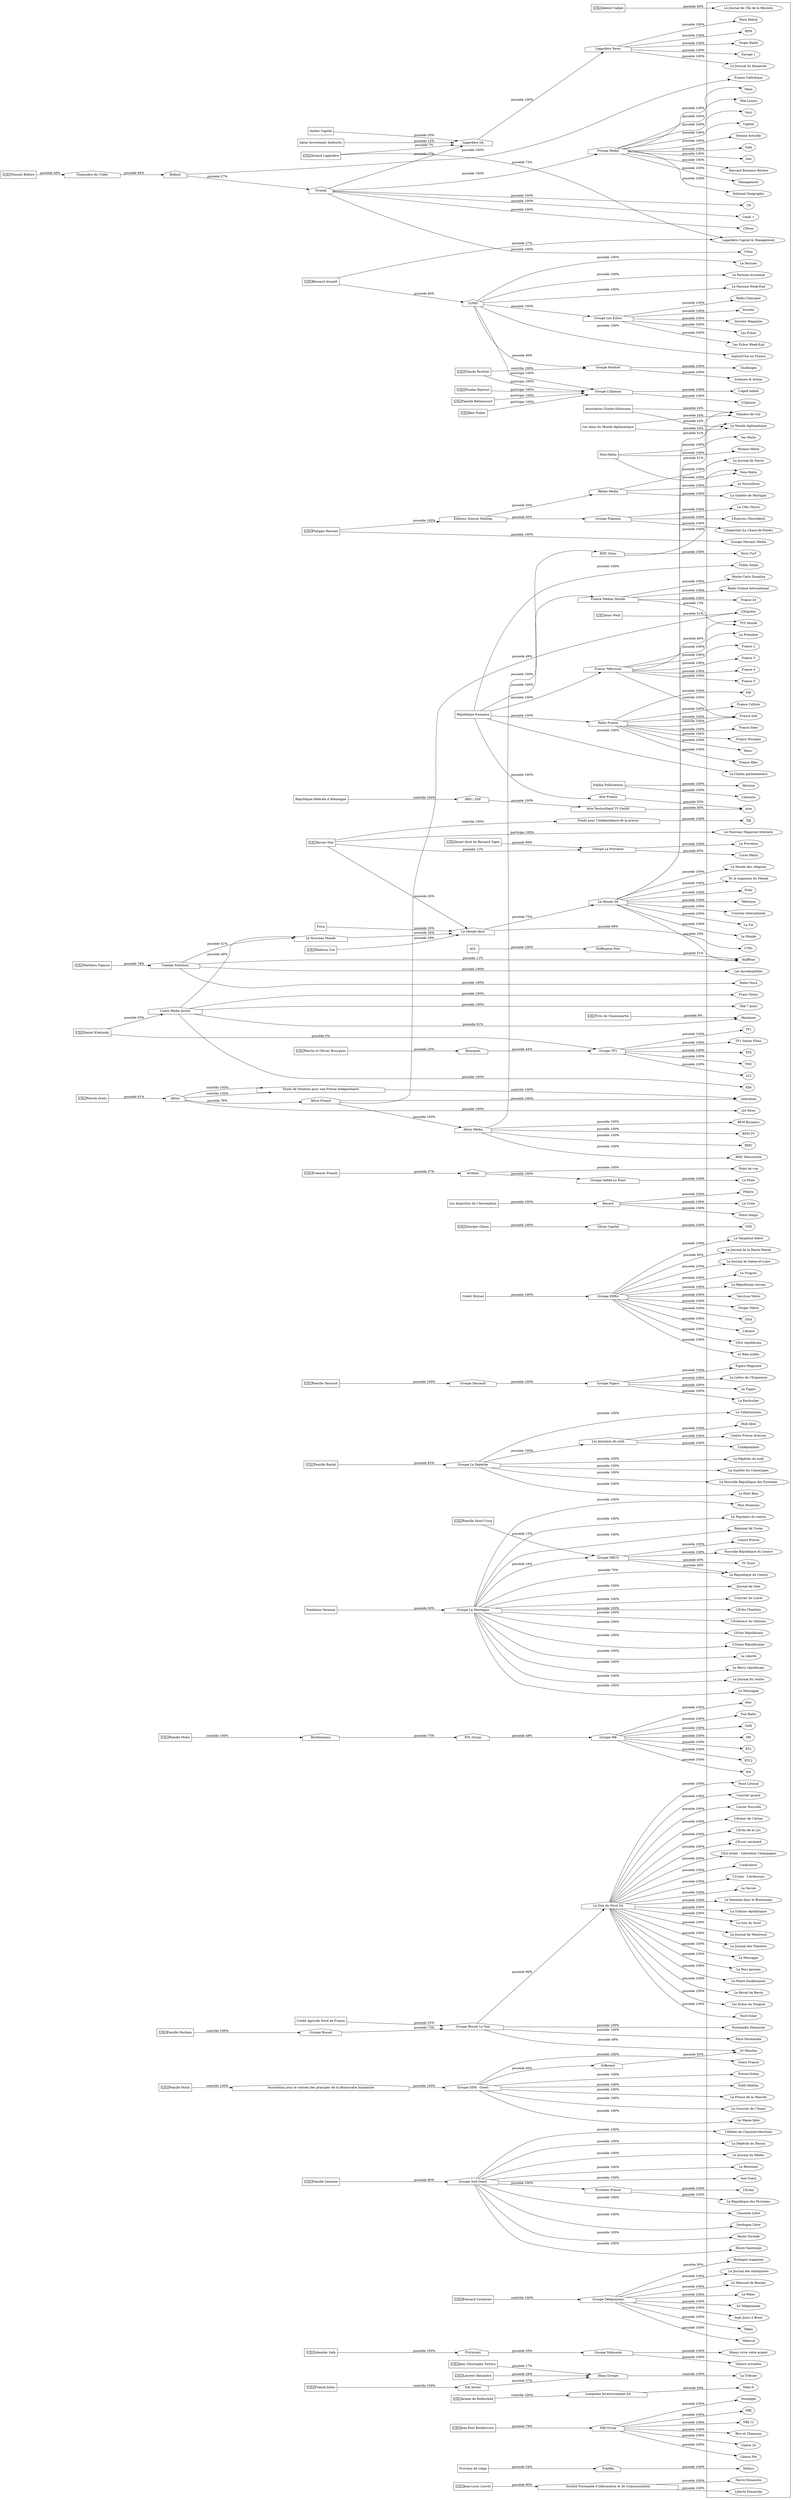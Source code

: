 digraph {
  rankdir=LR;
  subgraph roots {
    
      "abdoul-cadjee-305"[label="🧑‍💼Abdoul Cadjee" shape=box]
    
      "alain-weill-324"[label="🧑‍💼Alain Weill" shape=box]
    
      "amber-capital-330"[label="Amber Capital" shape=box]
    
      "aol-27"[label="AOL" shape=box]
    
      "ariane-de-rothschild-307"[label="🧑‍💼Ariane de Rothschild" shape=box]
    
      "arnaud-lagardere-67"[label="🧑‍💼Arnaud Lagardère" shape=box]
    
      "association-guenter-holzmann-34"[label="Association Günter-Holzmann" shape=box]
    
      "ayant-droit-de-bernard-tapie-276"[label="🧑‍💼Ayant droit de Bernard Tapie" shape=box]
    
      "bernard-arnault-42"[label="🧑‍💼Bernard Arnault" shape=box]
    
      "claude-perdriel-1"[label="🧑‍💼Claude Perdriel" shape=box]
    
      "credit-agricole-nord-de-france-172"[label="Crédit Agricole Nord de France" shape=box]
    
      "credit-mutuel-207"[label="Crédit Mutuel" shape=box]
    
      "daniel-kretinsky-92"[label="🧑‍💼Daniel Křetínský" shape=box]
    
      "edouard-coudurier-266"[label="🧑‍💼Édouard Coudurier" shape=box]
    
      "famille-baylet-241"[label="🧑‍💼Famille Baylet" shape=box]
    
      "famille-bettencourt-54"[label="🧑‍💼Famille Bettencourt" shape=box]
    
      "famille-dassault-35"[label="🧑‍💼Famille Dassault" shape=box]
    
      "famille-hurbain-171"[label="🧑‍💼Famille Hurbain" shape=box]
    
      "famille-hutin-170"[label="🧑‍💼Famille Hutin" shape=box]
    
      "famille-lemoine-252"[label="🧑‍💼Famille Lemoine" shape=box]
    
      "famille-mohn-102"[label="🧑‍💼Famille Mohn" shape=box]
    
      "famille-saint-cricq-221"[label="🧑‍💼Famille Saint-Cricq" shape=box]
    
      "fondation-varenne-220"[label="Fondation Varenne" shape=box]
    
      "franck-julien-314"[label="🧑‍💼Franck Julien" shape=box]
    
      "francois-pinault-95"[label="🧑‍💼François Pinault" shape=box]
    
      "georges-ghosn-117"[label="🧑‍💼Georges Ghosn" shape=box]
    
      "iskandar-safa-86"[label="🧑‍💼Iskandar Safa" shape=box]
    
      "jean-christophe-tortora-316"[label="🧑‍💼Jean Christophe Tortora" shape=box]
    
      "jean-louis-louvel-284"[label="🧑‍💼Jean-Louis Louvel" shape=box]
    
      "jean-paul-baudecroux-162"[label="🧑‍💼Jean-Paul Baudecroux" shape=box]
    
      "ken-fisher-326"[label="🧑‍💼Ken Fisher" shape=box]
    
      "laurent-alexandre-317"[label="🧑‍💼Laurent Alexandre" shape=box]
    
      "les-amis-du-monde-diplomatique-33"[label="Les Amis du Monde diplomatique" shape=box]
    
      "les-augustins-de-l-assomption-157"[label="Les Augustins de l’Assomption" shape=box]
    
      "madison-cox-323"[label="🧑‍💼Madison Cox" shape=box]
    
      "martin-et-olivier-bouygues-120"[label="🧑‍💼Martin et Olivier Bouygues" shape=box]
    
      "matthieu-pigasse-11"[label="🧑‍💼Matthieu Pigasse" shape=box]
    
      "nice-matin-328"[label="Nice-Matin" shape=box]
    
      "nicolas-beytout-55"[label="🧑‍💼Nicolas Beytout" shape=box]
    
      "patrick-drahi-56"[label="🧑‍💼Patrick Drahi" shape=box]
    
      "philippe-hersant-292"[label="🧑‍💼Philippe Hersant" shape=box]
    
      "prisa-9"[label="Prisa" shape=box]
    
      "province-de-liege-279"[label="Province de Liège" shape=box]
    
      "qatar-investment-authority-68"[label="Qatar Investment Authority" shape=box]
    
      "republique-federale-d-allemagne-129"[label="République fédérale d’Allemagne" shape=box]
    
      "republique-francaise-128"[label="République française" shape=box]
    
      "sophia-publications-2"[label="Sophia Publications" shape=box]
    
      "vincent-bollore-77"[label="🧑‍💼Vincent Bolloré" shape=box]
    
      "xavier-niel-10"[label="🧑‍💼Xavier Niel" shape=box]
    
      "yves-de-chaisemartin-91"[label="🧑‍💼Yves de Chaisemartin" shape=box]
    
  }

  
    "altice-57"[label="Altice" shape=house]
  
    "altice-france-58"[label="Altice France" shape=house]
  
    "altice-media-61"[label="Altice Média" shape=house]
  
    "ard-zdf-155"[label="ARD / ZDF" shape=house]
  
    "arte-deutschland-tv-gmbh-156"[label="Arte Deutschland TV GmbH" shape=house]
  
    "arte-france-136"[label="Arte France" shape=house]
  
    "artemis-96"[label="Artémis" shape=house]
  
    "association-pour-le-soutien-des-principes-de-la-democratie-humaniste-173"[label="Association pour le soutien des principes de la démocratie humaniste" shape=house]
  
    "bayard-158"[label="Bayard" shape=house]
  
    "bertelsmann-103"[label="Bertelsmann" shape=house]
  
    "bollore-79"[label="Bolloré" shape=house]
  
    "bouygues-121"[label="Bouygues" shape=house]
  
    "combat-solutions-12"[label="Combat Solutions" shape=house]
  
    "czech-media-invest-93"[label="Czech Media Invest" shape=house]
  
    "edi-invest-315"[label="Edi Invest" shape=house]
  
    "editions-suisses-holding-293"[label="Éditions Suisses Holding" shape=house]
  
    "financiere-de-l-odet-78"[label="Financière de l’Odet" shape=house]
  
    "fonds-de-dotation-pour-une-presse-independante-329"[label="Fonds de Dotation pour une Presse Indépendante" shape=house]
  
    "fonds-pour-l-independance-de-la-presse-342"[label="Fonds pour l&#39;indépendance de la presse" shape=house]
  
    "france-medias-monde-133"[label="France Médias Monde" shape=house]
  
    "france-television-134"[label="France Télévision" shape=house]
  
    "ghosn-capital-118"[label="Ghosn Capital" shape=house]
  
    "groupe-dassault-36"[label="Groupe Dassault" shape=house]
  
    "groupe-ebra-208"[label="Groupe EBRA" shape=house]
  
    "groupe-figaro-37"[label="Groupe Figaro" shape=house]
  
    "groupe-filanosa-295"[label="Groupe Filanosa" shape=house]
  
    "groupe-l-opinion-325"[label="Groupe L’Opinion" shape=house]
  
    "groupe-la-depeche-242"[label="Groupe La Dépêche" shape=house]
  
    "groupe-la-montagne-222"[label="Groupe La Montagne" shape=house]
  
    "groupe-la-provence-280"[label="Groupe La Provence" shape=house]
  
    "groupe-les-echos-48"[label="Groupe Les Échos" shape=house]
  
    "groupe-m6-110"[label="Groupe M6" shape=house]
  
    "groupe-nrco-237"[label="Groupe NRCO" shape=house]
  
    "groupe-perdriel-3"[label="Groupe Perdriel" shape=house]
  
    "groupe-rossel-183"[label="Groupe Rossel" shape=house]
  
    "groupe-rossel-la-voix-184"[label="Groupe Rossel La Voix" shape=house]
  
    "groupe-sebdo-le-point-97"[label="Groupe Sebdo-Le Point" shape=house]
  
    "groupe-sipa-ouest-174"[label="Groupe SIPA - Ouest" shape=house]
  
    "groupe-sud-ouest-253"[label="Groupe Sud Ouest" shape=house]
  
    "groupe-telegramme-267"[label="Groupe Télégramme" shape=house]
  
    "groupe-tf1-122"[label="Groupe TF1" shape=house]
  
    "groupe-valmonde-88"[label="Groupe Valmonde" shape=house]
  
    "hima-groupe-318"[label="Hima Groupe" shape=house]
  
    "huffington-post-28"[label="Huffington Post" shape=house]
  
    "la-voix-du-nord-sa-185"[label="La Voix du Nord SA" shape=house]
  
    "lagardere-news-70"[label="Lagardère News" shape=house]
  
    "lagardere-sa-69"[label="Lagardère SA" shape=house]
  
    "lampsane-investissement-sa-308"[label="Lampsane Investissement SA" shape=house]
  
    "le-monde-libre-14"[label="Le Monde libre" shape=house]
  
    "le-monde-sa-15"[label="Le Monde SA" shape=house]
  
    "le-nouveau-monde-13"[label="Le Nouveau Monde" shape=house]
  
    "les-journaux-du-midi-248"[label="Les Journaux du midi" shape=house]
  
    "lvmh-43"[label="LVMH" shape=house]
  
    "nrj-group-163"[label="NRJ Group" shape=house]
  
    "prisma-media-106"[label="Prisma Media" shape=house]
  
    "privinvest-87"[label="Privinvest" shape=house]
  
    "publifin-278"[label="Publifin" shape=house]
  
    "pyrenees-presse-263"[label="Pyrénées Presse" shape=house]
  
    "radio-france-135"[label="Radio France" shape=house]
  
    "rhone-media-296"[label="Rhône Média" shape=house]
  
    "rmc-story-327"[label="RMC Story" shape=house]
  
    "rtl-group-105"[label="RTL Group" shape=house]
  
    "societe-normande-d-information-et-de-communication-285"[label="Société Normande d’Information et de Communication" shape=house]
  
    "sofiouest-181"[label="Sofiouest" shape=house]
  
    "vivendi-81"[label="Vivendi" shape=house]
  

  subgraph clusterLeaves {
    
      "20-minutes-182"[label="20 Minutes"]
    
      "6ter-113"[label="6ter"]
    
      "arte-154"[label="Arte"]
    
      "aujourd-hui-en-france-47"[label="Aujourd’hui en France"]
    
      "bfm-business-65"[label="BFM Business"]
    
      "bfm-tv-62"[label="BFM TV"]
    
      "bretagne-magazine-275"[label="Bretagne magazine"]
    
      "c8-83"[label="C8"]
    
      "canal-82"[label="Canal +"]
    
      "capital-107"[label="Capital"]
    
      "centre-presse-239"[label="Centre Presse"]
    
      "centre-presse-aveyron-251"[label="Centre Presse Aveyron"]
    
      "challenges-6"[label="Challenges"]
    
      "charente-libre-255"[label="Charente Libre"]
    
      "cherie-25-165"[label="Chérie 25"]
    
      "cherie-fm-168"[label="Chérie FM"]
    
      "cnews-80"[label="CNews"]
    
      "corse-matin-282"[label="Corse Matin"]
    
      "courrier-du-loiret-229"[label="Courrier du Loiret"]
    
      "courrier-international-21"[label="Courrier international"]
    
      "courrier-picard-189"[label="Courrier picard"]
    
      "cstar-85"[label="CStar"]
    
      "dna-211"[label="DNA"]
    
      "dordogne-libre-256"[label="Dordogne Libre"]
    
      "elle-321"[label="Elle"]
    
      "europe-1-74"[label="Europe 1"]
    
      "femme-actuelle-338"[label="Femme Actuelle"]
    
      "figaro-magazine-39"[label="Figaro Magazine"]
    
      "fip-150"[label="FIP"]
    
      "franc-tireur-346"[label="Franc-Tireur"]
    
      "france-2-141"[label="France 2"]
    
      "france-24-139"[label="France 24"]
    
      "france-3-142"[label="France 3"]
    
      "france-4-144"[label="France 4"]
    
      "france-5-143"[label="France 5"]
    
      "france-bleu-151"[label="France Bleu"]
    
      "france-catholique-345"[label="France Catholique"]
    
      "france-culture-149"[label="France Culture"]
    
      "france-info-152"[label="France Info"]
    
      "france-inter-147"[label="France Inter"]
    
      "france-musique-148"[label="France Musique"]
    
      "fun-radio-116"[label="Fun Radio"]
    
      "gala-336"[label="Gala"]
    
      "geo-340"[label="Geo"]
    
      "groupe-hersant-media-294"[label="Groupe Hersant Média"]
    
      "gulli-73"[label="Gulli"]
    
      "harvard-business-review-109"[label="Harvard Business Review"]
    
      "haute-gironde-258"[label="Haute Gironde"]
    
      "haute-saintonge-257"[label="Haute Saintonge"]
    
      "havre-dimanche-290"[label="Havre Dimanche"]
    
      "historia-5"[label="Historia"]
    
      "huffpost-26"[label="HuffPost"]
    
      "i24-news-320"[label="i24 News"]
    
      "investir-50"[label="Investir"]
    
      "investir-magazine-51"[label="Investir Magazine"]
    
      "journal-de-gien-235"[label="Journal de Gien"]
    
      "l-agefi-hebdo-101"[label="L’Agefi hebdo"]
    
      "l-aisne-nouvelle-190"[label="L’aisne Nouvelle"]
    
      "l-alsace-213"[label="L’Alsace"]
    
      "l-avenir-de-l-artois-193"[label="L’Avenir de l’Artois"]
    
      "l-echo-charitois-232"[label="L’Echo Charitois"]
    
      "l-echo-de-la-lys-206"[label="L’Echo de la Lys"]
    
      "l-echo-republicain-228"[label="L’Echo Républicain"]
    
      "l-eclair-265"[label="L’Eclair"]
    
      "l-eclaireur-du-gatinais-230"[label="L’Eclaireur du Gâtinais"]
    
      "l-essor-savoyard-197"[label="L’Essor savoyard"]
    
      "l-est-republicain-209"[label="L’Est républicain"]
    
      "l-est-eclair-liberation-champagne-192"[label="L’Est-éclair - Libération Champagne"]
    
      "l-express-59"[label="L’Express"]
    
      "l-express-neuchatel-298"[label="L’Express (Neuchâtel)"]
    
      "l-hebdo-de-charente-maritime-260"[label="L’Hebdo de Charente-Maritime"]
    
      "l-histoire-4"[label="L’histoire"]
    
      "l-impartial-la-chaux-de-fonds-299"[label="L’Impartial (La Chaux-de-Fonds)"]
    
      "l-independant-250"[label="L’Indépendant"]
    
      "l-indicateur-205"[label="L’indicateur"]
    
      "l-obs-16"[label="L’Obs"]
    
      "l-opinion-8"[label="L’Opinion"]
    
      "l-union-l-ardennais-191"[label="L’Union - L’Ardennais"]
    
      "l-yonne-republicaine-227"[label="L’Yonne Républicaine"]
    
      "la-chaine-parlementaire-131"[label="La Chaîne parlementaire"]
    
      "la-cote-nyon-297"[label="La Côte (Nyon)"]
    
      "la-croix-159"[label="La Croix"]
    
      "la-depeche-du-bassin-261"[label="La Dépêche du Bassin"]
    
      "la-depeche-du-midi-243"[label="La Dépêche du midi"]
    
      "la-gazette-de-martigny-301"[label="La Gazette de Martigny"]
    
      "la-gazette-du-comminges-247"[label="La Gazette du Comminges"]
    
      "la-lettre-de-l-expansion-41"[label="La Lettre de l’Expansion"]
    
      "la-liberte-234"[label="La Liberté"]
    
      "la-montagne-223"[label="La Montagne"]
    
      "la-nouvelle-republique-des-pyrenees-245"[label="La Nouvelle République des Pyrénées"]
    
      "la-premiere-344"[label="La Première"]
    
      "la-presse-de-la-manche-179"[label="La Presse de la Manche"]
    
      "la-provence-283"[label="La Provence"]
    
      "la-republique-des-pyrenees-264"[label="La République des Pyrénées"]
    
      "la-republique-du-centre-236"[label="La République du Centre"]
    
      "la-savoie-200"[label="La Savoie"]
    
      "la-semaine-dans-le-boulonnais-202"[label="La Semaine dans le Boulonnais"]
    
      "la-tribune-319"[label="La Tribune"]
    
      "la-tribune-republicaine-199"[label="La Tribune républicaine"]
    
      "la-vie-23"[label="La Vie"]
    
      "la-voix-du-nord-186"[label="La Voix du Nord"]
    
      "lagardere-capital-and-management-331"[label="Lagardère Capital &amp; Management"]
    
      "lci-125"[label="LCI"]
    
      "le-berry-republicain-226"[label="Le Berry républicain"]
    
      "le-bien-public-214"[label="Le Bien public"]
    
      "le-courrier-de-l-ouest-176"[label="Le Courrier de l’Ouest"]
    
      "le-dauphine-libere-217"[label="Le Dauphiné libéré"]
    
      "le-figaro-38"[label="Le Figaro"]
    
      "le-journal-de-l-ile-de-la-reunion-306"[label="Le Journal de l’Île de la Réunion"]
    
      "le-journal-de-la-haute-marne-219"[label="Le Journal de la Haute-Marne"]
    
      "le-journal-de-montreuil-204"[label="Le Journal de Montreuil"]
    
      "le-journal-de-saone-et-loire-215"[label="Le Journal de Saône-et-Loire"]
    
      "le-journal-de-sierre-302"[label="Le Journal de Sierre"]
    
      "le-journal-des-entreprises-274"[label="Le Journal des entreprises"]
    
      "le-journal-des-flandres-195"[label="Le Journal des Flandres"]
    
      "le-journal-du-centre-225"[label="Le Journal du centre"]
    
      "le-journal-du-dimanche-71"[label="Le Journal du dimanche"]
    
      "le-journal-du-medoc-262"[label="Le Journal du Médoc"]
    
      "le-maine-libre-177"[label="Le Maine libre"]
    
      "le-mensuel-de-rennes-272"[label="Le Mensuel de Rennes"]
    
      "le-messager-196"[label="Le Messager"]
    
      "le-monde-19"[label="Le Monde"]
    
      "le-monde-des-religions-22"[label="Le Monde des religions"]
    
      "le-monde-diplomatique-24"[label="Le Monde diplomatique"]
    
      "le-nouveau-magazine-litteraire-322"[label="Le Nouveau Magazine littéraire"]
    
      "le-nouvelliste-300"[label="Le Nouvelliste"]
    
      "le-parisien-44"[label="Le Parisien"]
    
      "le-parisien-economie-46"[label="Le Parisien économie"]
    
      "le-parisien-week-end-45"[label="Le Parisien Week-End"]
    
      "le-particulier-40"[label="Le Particulier"]
    
      "le-pays-gessien-198"[label="Le Pays gessien"]
    
      "le-petit-bleu-244"[label="Le Petit Bleu"]
    
      "le-phare-dunkerquois-201"[label="Le Phare Dunkerquois"]
    
      "le-poher-269"[label="Le Poher"]
    
      "le-point-100"[label="Le Point"]
    
      "le-populaire-du-centre-224"[label="Le Populaire du centre"]
    
      "le-progres-216"[label="Le Progrès"]
    
      "le-republicain-lorrain-210"[label="Le Républicain lorrain"]
    
      "le-resistant-259"[label="Le Résistant"]
    
      "le-reveil-de-berck-203"[label="Le Réveil de Berck"]
    
      "le-telegramme-268"[label="Le Télégramme"]
    
      "le-villefranchois-246"[label="Le Villefranchois"]
    
      "les-echos-49"[label="Les Échos"]
    
      "les-echos-du-touquet-194"[label="Les Echos du Touquet"]
    
      "les-echos-week-end-52"[label="Les Échos Week-End"]
    
      "les-inrockuptibles-31"[label="Les Inrockuptibles"]
    
      "liberation-60"[label="Libération"]
    
      "liberte-dimanche-289"[label="Liberté Dimanche"]
    
      "m-le-magazine-du-monde-18"[label="M, le magazine du Monde"]
    
      "m6-111"[label="M6"]
    
      "management-108"[label="Management"]
    
      "maniere-de-voir-25"[label="Manière de voir"]
    
      "marianne-94"[label="Marianne"]
    
      "midi-libre-249"[label="Midi libre"]
    
      "mieux-vivre-votre-argent-90"[label="Mieux vivre votre argent"]
    
      "monaco-matin-333"[label="Monaco-Matin"]
    
      "monte-carlo-doualiya-137"[label="Monte Carlo Doualiya"]
    
      "mouv-153"[label="Mouv’"]
    
      "national-geographic-339"[label="National Geographic"]
    
      "neon-347"[label="Néon"]
    
      "nethys-277"[label="Nethys"]
    
      "nice-matin-281"[label="Nice-Matin"]
    
      "njj-334"[label="NJJ"]
    
      "nord-eclair-187"[label="Nord éclair"]
    
      "nord-littoral-188"[label="Nord Littoral"]
    
      "normandie-dimanche-291"[label="Normandie Dimanche"]
    
      "nostalgie-169"[label="Nostalgie"]
    
      "notre-temps-161"[label="Notre temps"]
    
      "nouvelle-republique-du-centre-238"[label="Nouvelle République du Centre"]
    
      "nrj-166"[label="NRJ"]
    
      "nrj-12-164"[label="NRJ 12"]
    
      "ouest-france-175"[label="Ouest France"]
    
      "paris-match-72"[label="Paris Match"]
    
      "paris-normandie-286"[label="Paris-Normandie"]
    
      "paris-turf-341"[label="Paris-Turf"]
    
      "pays-roannais-233"[label="Pays Roannais"]
    
      "pelerin-160"[label="Pèlerin"]
    
      "point-de-vue-99"[label="Point de vue"]
    
      "presse-ocean-178"[label="Presse-Océan"]
    
      "prier-17"[label="Prier"]
    
      "publi-hebdos-180"[label="Publi Hebdos"]
    
      "public-senat-132"[label="Public Sénat"]
    
      "radio-classique-53"[label="Radio Classique"]
    
      "radio-france-international-138"[label="Radio France International"]
    
      "radio-nova-30"[label="Radio Nova"]
    
      "regional-de-cosne-231"[label="Régional de Cosne"]
    
      "rfm-75"[label="RFM"]
    
      "rire-et-chansons-167"[label="Rire et Chansons"]
    
      "rmc-64"[label="RMC"]
    
      "rmc-decouverte-63"[label="RMC Découverte"]
    
      "rtl-114"[label="RTL"]
    
      "rtl2-115"[label="RTL2"]
    
      "sciences-and-avenir-7"[label="Sciences &amp; Avenir"]
    
      "sept-jours-a-brest-273"[label="Sept Jours à Brest"]
    
      "slate-fr-309"[label="Slate.fr"]
    
      "sud-ouest-254"[label="Sud Ouest"]
    
      "tebeo-270"[label="Tébéo"]
    
      "tebesud-271"[label="Tébésud"]
    
      "tele-7-jours-343"[label="Télé 7 Jours"]
    
      "tele-loisirs-335"[label="Télé-Loisirs"]
    
      "telerama-20"[label="Télérama"]
    
      "tf1-123"[label="TF1"]
    
      "tf1-series-films-126"[label="TF1 Séries Films"]
    
      "tfx-124"[label="TFX"]
    
      "tmc-127"[label="TMC"]
    
      "tv-tours-240"[label="TV Tours"]
    
      "tv5-monde-140"[label="TV5 Monde"]
    
      "valeurs-actuelles-89"[label="Valeurs actuelles"]
    
      "var-matin-332"[label="Var-Matin"]
    
      "vaucluse-matin-218"[label="Vaucluse Matin"]
    
      "virgin-radio-76"[label="Virgin Radio"]
    
      "voici-337"[label="Voici"]
    
      "vosges-matin-212"[label="Vosges Matin"]
    
      "vsd-119"[label="VSD"]
    
      "w9-112"[label="W9"]
    
  }

  
    "claude-perdriel-1" -> "groupe-perdriel-3" [
      label="contrôle 100%"
    ]
  
    "claude-perdriel-1" -> "groupe-l-opinion-325" [
      label="participe 100%"
    ]
  
    "sophia-publications-2" -> "historia-5" [
      label="possède 100%"
    ]
  
    "sophia-publications-2" -> "l-histoire-4" [
      label="possède 100%"
    ]
  
    "groupe-perdriel-3" -> "challenges-6" [
      label="possède 100%"
    ]
  
    "groupe-perdriel-3" -> "sciences-and-avenir-7" [
      label="possède 100%"
    ]
  
    "prisa-9" -> "le-monde-libre-14" [
      label="possède 20%"
    ]
  
    "xavier-niel-10" -> "groupe-la-provence-280" [
      label="possède 11%"
    ]
  
    "xavier-niel-10" -> "le-monde-libre-14" [
      label="possède 26%"
    ]
  
    "xavier-niel-10" -> "le-nouveau-magazine-litteraire-322" [
      label="participe 100%"
    ]
  
    "xavier-niel-10" -> "fonds-pour-l-independance-de-la-presse-342" [
      label="contrôle 100%"
    ]
  
    "fonds-pour-l-independance-de-la-presse-342" -> "njj-334" [
      label="possède 100%"
    ]
  
    "matthieu-pigasse-11" -> "combat-solutions-12" [
      label="possède 78%"
    ]
  
    "combat-solutions-12" -> "huffpost-26" [
      label="possède 11%"
    ]
  
    "combat-solutions-12" -> "le-nouveau-monde-13" [
      label="possède 51%"
    ]
  
    "combat-solutions-12" -> "les-inrockuptibles-31" [
      label="possède 100%"
    ]
  
    "combat-solutions-12" -> "radio-nova-30" [
      label="possède 100%"
    ]
  
    "le-nouveau-monde-13" -> "le-monde-libre-14" [
      label="possède 26%"
    ]
  
    "le-monde-libre-14" -> "l-obs-16" [
      label="possède 99%"
    ]
  
    "le-monde-libre-14" -> "le-monde-sa-15" [
      label="possède 75%"
    ]
  
    "le-monde-sa-15" -> "courrier-international-21" [
      label="possède 100%"
    ]
  
    "le-monde-sa-15" -> "huffpost-26" [
      label="possède 34%"
    ]
  
    "le-monde-sa-15" -> "la-vie-23" [
      label="possède 100%"
    ]
  
    "le-monde-sa-15" -> "le-monde-19" [
      label="possède 100%"
    ]
  
    "le-monde-sa-15" -> "le-monde-des-religions-22" [
      label="possède 100%"
    ]
  
    "le-monde-sa-15" -> "le-monde-diplomatique-24" [
      label="possède 51%"
    ]
  
    "le-monde-sa-15" -> "m-le-magazine-du-monde-18" [
      label="possède 100%"
    ]
  
    "le-monde-sa-15" -> "maniere-de-voir-25" [
      label="possède 51%"
    ]
  
    "le-monde-sa-15" -> "prier-17" [
      label="possède 100%"
    ]
  
    "le-monde-sa-15" -> "telerama-20" [
      label="possède 100%"
    ]
  
    "aol-27" -> "huffington-post-28" [
      label="possède 100%"
    ]
  
    "huffington-post-28" -> "huffpost-26" [
      label="possède 51%"
    ]
  
    "les-amis-du-monde-diplomatique-33" -> "le-monde-diplomatique-24" [
      label="possède 24%"
    ]
  
    "les-amis-du-monde-diplomatique-33" -> "maniere-de-voir-25" [
      label="possède 24%"
    ]
  
    "association-guenter-holzmann-34" -> "le-monde-diplomatique-24" [
      label="possède 24%"
    ]
  
    "association-guenter-holzmann-34" -> "maniere-de-voir-25" [
      label="possède 24%"
    ]
  
    "famille-dassault-35" -> "groupe-dassault-36" [
      label="possède 100%"
    ]
  
    "groupe-dassault-36" -> "groupe-figaro-37" [
      label="possède 100%"
    ]
  
    "groupe-figaro-37" -> "figaro-magazine-39" [
      label="possède 100%"
    ]
  
    "groupe-figaro-37" -> "la-lettre-de-l-expansion-41" [
      label="possède 100%"
    ]
  
    "groupe-figaro-37" -> "le-figaro-38" [
      label="possède 100%"
    ]
  
    "groupe-figaro-37" -> "le-particulier-40" [
      label="possède 100%"
    ]
  
    "bernard-arnault-42" -> "lvmh-43" [
      label="possède 46%"
    ]
  
    "bernard-arnault-42" -> "lagardere-capital-and-management-331" [
      label="possède 27%"
    ]
  
    "lvmh-43" -> "groupe-perdriel-3" [
      label="possède 40%"
    ]
  
    "lvmh-43" -> "aujourd-hui-en-france-47" [
      label="possède 100%"
    ]
  
    "lvmh-43" -> "groupe-les-echos-48" [
      label="possède 100%"
    ]
  
    "lvmh-43" -> "groupe-l-opinion-325" [
      label="participe 100%"
    ]
  
    "lvmh-43" -> "le-parisien-44" [
      label="possède 100%"
    ]
  
    "lvmh-43" -> "le-parisien-economie-46" [
      label="possède 100%"
    ]
  
    "lvmh-43" -> "le-parisien-week-end-45" [
      label="possède 100%"
    ]
  
    "groupe-les-echos-48" -> "investir-50" [
      label="possède 100%"
    ]
  
    "groupe-les-echos-48" -> "investir-magazine-51" [
      label="possède 100%"
    ]
  
    "groupe-les-echos-48" -> "les-echos-49" [
      label="possède 100%"
    ]
  
    "groupe-les-echos-48" -> "les-echos-week-end-52" [
      label="possède 100%"
    ]
  
    "groupe-les-echos-48" -> "radio-classique-53" [
      label="possède 100%"
    ]
  
    "famille-bettencourt-54" -> "groupe-l-opinion-325" [
      label="participe 100%"
    ]
  
    "nicolas-beytout-55" -> "groupe-l-opinion-325" [
      label="participe 100%"
    ]
  
    "patrick-drahi-56" -> "altice-57" [
      label="possède 61%"
    ]
  
    "altice-57" -> "altice-france-58" [
      label="possède 78%"
    ]
  
    "altice-57" -> "i24-news-320" [
      label="possède 100%"
    ]
  
    "altice-france-58" -> "l-express-59" [
      label="possède 49%"
    ]
  
    "altice-france-58" -> "liberation-60" [
      label="possède 100%"
    ]
  
    "altice-france-58" -> "altice-media-61" [
      label="possède 100%"
    ]
  
    "altice-57" -> "fonds-de-dotation-pour-une-presse-independante-329" [
      label="contrôle 100%"
    ]
  
    "altice-57" -> "fonds-de-dotation-pour-une-presse-independante-329" [
      label="contrôle 100%"
    ]
  
    "fonds-de-dotation-pour-une-presse-independante-329" -> "liberation-60" [
      label="contrôle 100%"
    ]
  
    "altice-media-61" -> "bfm-business-65" [
      label="possède 100%"
    ]
  
    "altice-media-61" -> "bfm-tv-62" [
      label="possède 100%"
    ]
  
    "altice-media-61" -> "rmc-story-327" [
      label="possède 100%"
    ]
  
    "altice-media-61" -> "rmc-64" [
      label="possède 100%"
    ]
  
    "altice-media-61" -> "rmc-decouverte-63" [
      label="possède 100%"
    ]
  
    "arnaud-lagardere-67" -> "lagardere-sa-69" [
      label="possède 7%"
    ]
  
    "arnaud-lagardere-67" -> "lagardere-capital-and-management-331" [
      label="possède 73%"
    ]
  
    "qatar-investment-authority-68" -> "lagardere-sa-69" [
      label="possède 12%"
    ]
  
    "lagardere-sa-69" -> "lagardere-news-70" [
      label="possède 100%"
    ]
  
    "vivendi-81" -> "lagardere-sa-69" [
      label="possède 27%"
    ]
  
    "lagardere-news-70" -> "europe-1-74" [
      label="possède 100%"
    ]
  
    "lagardere-news-70" -> "le-journal-du-dimanche-71" [
      label="possède 100%"
    ]
  
    "lagardere-news-70" -> "paris-match-72" [
      label="possède 100%"
    ]
  
    "lagardere-news-70" -> "rfm-75" [
      label="possède 100%"
    ]
  
    "lagardere-news-70" -> "virgin-radio-76" [
      label="possède 100%"
    ]
  
    "vincent-bollore-77" -> "financiere-de-l-odet-78" [
      label="possède 49%"
    ]
  
    "financiere-de-l-odet-78" -> "bollore-79" [
      label="possède 64%"
    ]
  
    "bollore-79" -> "vivendi-81" [
      label="possède 27%"
    ]
  
    "bollore-79" -> "france-catholique-345" [
      label="possède 100%"
    ]
  
    "vivendi-81" -> "c8-83" [
      label="possède 100%"
    ]
  
    "vivendi-81" -> "canal-82" [
      label="possède 100%"
    ]
  
    "vivendi-81" -> "cnews-80" [
      label="possède 100%"
    ]
  
    "vivendi-81" -> "cstar-85" [
      label="possède 100%"
    ]
  
    "iskandar-safa-86" -> "privinvest-87" [
      label="possède 100%"
    ]
  
    "privinvest-87" -> "groupe-valmonde-88" [
      label="possède 50%"
    ]
  
    "groupe-valmonde-88" -> "mieux-vivre-votre-argent-90" [
      label="possède 100%"
    ]
  
    "groupe-valmonde-88" -> "valeurs-actuelles-89" [
      label="possède 100%"
    ]
  
    "yves-de-chaisemartin-91" -> "marianne-94" [
      label="possède 9%"
    ]
  
    "daniel-kretinsky-92" -> "czech-media-invest-93" [
      label="possède 50%"
    ]
  
    "daniel-kretinsky-92" -> "groupe-tf1-122" [
      label="possède 5%"
    ]
  
    "czech-media-invest-93" -> "elle-321" [
      label="possède 100%"
    ]
  
    "czech-media-invest-93" -> "le-nouveau-monde-13" [
      label="possède 49%"
    ]
  
    "czech-media-invest-93" -> "marianne-94" [
      label="possède 91%"
    ]
  
    "francois-pinault-95" -> "artemis-96" [
      label="possède 57%"
    ]
  
    "artemis-96" -> "groupe-sebdo-le-point-97" [
      label="possède 100%"
    ]
  
    "artemis-96" -> "point-de-vue-99" [
      label="possède 100%"
    ]
  
    "groupe-sebdo-le-point-97" -> "le-point-100" [
      label="possède 100%"
    ]
  
    "famille-mohn-102" -> "bertelsmann-103" [
      label="contrôle 100%"
    ]
  
    "bertelsmann-103" -> "rtl-group-105" [
      label="possède 75%"
    ]
  
    "rtl-group-105" -> "groupe-m6-110" [
      label="possède 48%"
    ]
  
    "prisma-media-106" -> "capital-107" [
      label="possède 100%"
    ]
  
    "prisma-media-106" -> "harvard-business-review-109" [
      label="possède 100%"
    ]
  
    "prisma-media-106" -> "management-108" [
      label="possède 100%"
    ]
  
    "prisma-media-106" -> "tele-loisirs-335" [
      label="possède 100%"
    ]
  
    "prisma-media-106" -> "gala-336" [
      label="possède 100%"
    ]
  
    "prisma-media-106" -> "voici-337" [
      label="possède 100%"
    ]
  
    "prisma-media-106" -> "femme-actuelle-338" [
      label="possède 100%"
    ]
  
    "prisma-media-106" -> "national-geographic-339" [
      label="possède 100%"
    ]
  
    "prisma-media-106" -> "geo-340" [
      label="possède 100%"
    ]
  
    "prisma-media-106" -> "neon-347" [
      label="possède 100%"
    ]
  
    "groupe-m6-110" -> "6ter-113" [
      label="possède 100%"
    ]
  
    "groupe-m6-110" -> "fun-radio-116" [
      label="possède 100%"
    ]
  
    "groupe-m6-110" -> "gulli-73" [
      label="possède 100%"
    ]
  
    "groupe-m6-110" -> "m6-111" [
      label="possède 100%"
    ]
  
    "groupe-m6-110" -> "rtl-114" [
      label="possède 100%"
    ]
  
    "groupe-m6-110" -> "rtl2-115" [
      label="possède 100%"
    ]
  
    "groupe-m6-110" -> "w9-112" [
      label="possède 100%"
    ]
  
    "georges-ghosn-117" -> "ghosn-capital-118" [
      label="possède 100%"
    ]
  
    "ghosn-capital-118" -> "vsd-119" [
      label="possède 100%"
    ]
  
    "martin-et-olivier-bouygues-120" -> "bouygues-121" [
      label="possède 20%"
    ]
  
    "bouygues-121" -> "groupe-tf1-122" [
      label="possède 44%"
    ]
  
    "groupe-tf1-122" -> "lci-125" [
      label="possède 100%"
    ]
  
    "groupe-tf1-122" -> "tf1-123" [
      label="possède 100%"
    ]
  
    "groupe-tf1-122" -> "tf1-series-films-126" [
      label="possède 100%"
    ]
  
    "groupe-tf1-122" -> "tfx-124" [
      label="possède 100%"
    ]
  
    "groupe-tf1-122" -> "tmc-127" [
      label="possède 100%"
    ]
  
    "republique-francaise-128" -> "arte-france-136" [
      label="possède 100%"
    ]
  
    "republique-francaise-128" -> "france-medias-monde-133" [
      label="possède 100%"
    ]
  
    "republique-francaise-128" -> "france-television-134" [
      label="possède 100%"
    ]
  
    "republique-francaise-128" -> "la-chaine-parlementaire-131" [
      label="possède 100%"
    ]
  
    "republique-francaise-128" -> "public-senat-132" [
      label="possède 100%"
    ]
  
    "republique-francaise-128" -> "radio-france-135" [
      label="possède 100%"
    ]
  
    "republique-federale-d-allemagne-129" -> "ard-zdf-155" [
      label="contrôle 100%"
    ]
  
    "france-medias-monde-133" -> "france-24-139" [
      label="possède 100%"
    ]
  
    "france-medias-monde-133" -> "monte-carlo-doualiya-137" [
      label="possède 100%"
    ]
  
    "france-medias-monde-133" -> "radio-france-international-138" [
      label="possède 100%"
    ]
  
    "france-medias-monde-133" -> "tv5-monde-140" [
      label="possède 13%"
    ]
  
    "france-television-134" -> "france-2-141" [
      label="possède 100%"
    ]
  
    "france-television-134" -> "la-premiere-344" [
      label="possède 100%"
    ]
  
    "france-television-134" -> "france-3-142" [
      label="possède 100%"
    ]
  
    "france-television-134" -> "france-4-144" [
      label="possède 100%"
    ]
  
    "france-television-134" -> "france-5-143" [
      label="possède 100%"
    ]
  
    "france-television-134" -> "france-info-152" [
      label="contrôle 100%"
    ]
  
    "france-television-134" -> "tv5-monde-140" [
      label="possède 49%"
    ]
  
    "radio-france-135" -> "fip-150" [
      label="possède 100%"
    ]
  
    "radio-france-135" -> "france-bleu-151" [
      label="possède 100%"
    ]
  
    "radio-france-135" -> "france-culture-149" [
      label="possède 100%"
    ]
  
    "radio-france-135" -> "france-info-152" [
      label="contrôle 100%"
    ]
  
    "radio-france-135" -> "france-info-152" [
      label="possède 100%"
    ]
  
    "radio-france-135" -> "france-inter-147" [
      label="possède 100%"
    ]
  
    "radio-france-135" -> "france-musique-148" [
      label="possède 100%"
    ]
  
    "radio-france-135" -> "mouv-153" [
      label="possède 100%"
    ]
  
    "arte-france-136" -> "arte-154" [
      label="possède 50%"
    ]
  
    "ard-zdf-155" -> "arte-deutschland-tv-gmbh-156" [
      label="possède 100%"
    ]
  
    "arte-deutschland-tv-gmbh-156" -> "arte-154" [
      label="possède 50%"
    ]
  
    "les-augustins-de-l-assomption-157" -> "bayard-158" [
      label="possède 100%"
    ]
  
    "bayard-158" -> "la-croix-159" [
      label="possède 100%"
    ]
  
    "bayard-158" -> "notre-temps-161" [
      label="possède 100%"
    ]
  
    "bayard-158" -> "pelerin-160" [
      label="possède 100%"
    ]
  
    "jean-paul-baudecroux-162" -> "nrj-group-163" [
      label="possède 79%"
    ]
  
    "nrj-group-163" -> "cherie-25-165" [
      label="possède 100%"
    ]
  
    "nrj-group-163" -> "cherie-fm-168" [
      label="possède 100%"
    ]
  
    "nrj-group-163" -> "nostalgie-169" [
      label="possède 100%"
    ]
  
    "nrj-group-163" -> "nrj-166" [
      label="possède 100%"
    ]
  
    "nrj-group-163" -> "nrj-12-164" [
      label="possède 100%"
    ]
  
    "nrj-group-163" -> "rire-et-chansons-167" [
      label="possède 100%"
    ]
  
    "famille-hutin-170" -> "association-pour-le-soutien-des-principes-de-la-democratie-humaniste-173" [
      label="contrôle 100%"
    ]
  
    "famille-hurbain-171" -> "groupe-rossel-183" [
      label="contrôle 100%"
    ]
  
    "credit-agricole-nord-de-france-172" -> "groupe-rossel-la-voix-184" [
      label="possède 25%"
    ]
  
    "association-pour-le-soutien-des-principes-de-la-democratie-humaniste-173" -> "groupe-sipa-ouest-174" [
      label="possède 100%"
    ]
  
    "groupe-sipa-ouest-174" -> "la-presse-de-la-manche-179" [
      label="possède 100%"
    ]
  
    "groupe-sipa-ouest-174" -> "le-courrier-de-l-ouest-176" [
      label="possède 100%"
    ]
  
    "groupe-sipa-ouest-174" -> "le-maine-libre-177" [
      label="possède 100%"
    ]
  
    "groupe-sipa-ouest-174" -> "ouest-france-175" [
      label="possède 100%"
    ]
  
    "groupe-sipa-ouest-174" -> "presse-ocean-178" [
      label="possède 100%"
    ]
  
    "groupe-sipa-ouest-174" -> "publi-hebdos-180" [
      label="possède 100%"
    ]
  
    "groupe-sipa-ouest-174" -> "sofiouest-181" [
      label="possède 40%"
    ]
  
    "sofiouest-181" -> "20-minutes-182" [
      label="possède 50%"
    ]
  
    "groupe-rossel-183" -> "groupe-rossel-la-voix-184" [
      label="possède 73%"
    ]
  
    "groupe-rossel-la-voix-184" -> "20-minutes-182" [
      label="possède 49%"
    ]
  
    "groupe-rossel-la-voix-184" -> "la-voix-du-nord-sa-185" [
      label="possède 96%"
    ]
  
    "la-voix-du-nord-sa-185" -> "courrier-picard-189" [
      label="possède 100%"
    ]
  
    "la-voix-du-nord-sa-185" -> "l-aisne-nouvelle-190" [
      label="possède 100%"
    ]
  
    "la-voix-du-nord-sa-185" -> "l-avenir-de-l-artois-193" [
      label="possède 100%"
    ]
  
    "la-voix-du-nord-sa-185" -> "l-echo-de-la-lys-206" [
      label="possède 100%"
    ]
  
    "la-voix-du-nord-sa-185" -> "l-essor-savoyard-197" [
      label="possède 100%"
    ]
  
    "la-voix-du-nord-sa-185" -> "l-est-eclair-liberation-champagne-192" [
      label="possède 100%"
    ]
  
    "la-voix-du-nord-sa-185" -> "l-indicateur-205" [
      label="possède 100%"
    ]
  
    "la-voix-du-nord-sa-185" -> "l-union-l-ardennais-191" [
      label="possède 100%"
    ]
  
    "la-voix-du-nord-sa-185" -> "la-savoie-200" [
      label="possède 100%"
    ]
  
    "la-voix-du-nord-sa-185" -> "la-semaine-dans-le-boulonnais-202" [
      label="possède 100%"
    ]
  
    "la-voix-du-nord-sa-185" -> "la-tribune-republicaine-199" [
      label="possède 100%"
    ]
  
    "la-voix-du-nord-sa-185" -> "la-voix-du-nord-186" [
      label="possède 100%"
    ]
  
    "la-voix-du-nord-sa-185" -> "le-journal-de-montreuil-204" [
      label="possède 100%"
    ]
  
    "la-voix-du-nord-sa-185" -> "le-journal-des-flandres-195" [
      label="possède 100%"
    ]
  
    "la-voix-du-nord-sa-185" -> "le-messager-196" [
      label="possède 100%"
    ]
  
    "la-voix-du-nord-sa-185" -> "le-pays-gessien-198" [
      label="possède 100%"
    ]
  
    "la-voix-du-nord-sa-185" -> "le-phare-dunkerquois-201" [
      label="possède 100%"
    ]
  
    "la-voix-du-nord-sa-185" -> "le-reveil-de-berck-203" [
      label="possède 100%"
    ]
  
    "la-voix-du-nord-sa-185" -> "les-echos-du-touquet-194" [
      label="possède 100%"
    ]
  
    "la-voix-du-nord-sa-185" -> "nord-eclair-187" [
      label="possède 100%"
    ]
  
    "la-voix-du-nord-sa-185" -> "nord-littoral-188" [
      label="possède 100%"
    ]
  
    "credit-mutuel-207" -> "groupe-ebra-208" [
      label="possède 100%"
    ]
  
    "groupe-ebra-208" -> "dna-211" [
      label="possède 100%"
    ]
  
    "groupe-ebra-208" -> "l-alsace-213" [
      label="possède 100%"
    ]
  
    "groupe-ebra-208" -> "l-est-republicain-209" [
      label="possède 100%"
    ]
  
    "groupe-ebra-208" -> "le-bien-public-214" [
      label="possède 100%"
    ]
  
    "groupe-ebra-208" -> "le-dauphine-libere-217" [
      label="possède 100%"
    ]
  
    "groupe-ebra-208" -> "le-journal-de-la-haute-marne-219" [
      label="possède 50%"
    ]
  
    "groupe-ebra-208" -> "le-journal-de-saone-et-loire-215" [
      label="possède 100%"
    ]
  
    "groupe-ebra-208" -> "le-progres-216" [
      label="possède 100%"
    ]
  
    "groupe-ebra-208" -> "le-republicain-lorrain-210" [
      label="possède 100%"
    ]
  
    "groupe-ebra-208" -> "vaucluse-matin-218" [
      label="possède 100%"
    ]
  
    "groupe-ebra-208" -> "vosges-matin-212" [
      label="possède 100%"
    ]
  
    "fondation-varenne-220" -> "groupe-la-montagne-222" [
      label="possède 50%"
    ]
  
    "famille-saint-cricq-221" -> "groupe-nrco-237" [
      label="possède 15%"
    ]
  
    "groupe-la-montagne-222" -> "courrier-du-loiret-229" [
      label="possède 100%"
    ]
  
    "groupe-la-montagne-222" -> "groupe-nrco-237" [
      label="possède 16%"
    ]
  
    "groupe-la-montagne-222" -> "journal-de-gien-235" [
      label="possède 100%"
    ]
  
    "groupe-la-montagne-222" -> "l-echo-charitois-232" [
      label="possède 100%"
    ]
  
    "groupe-la-montagne-222" -> "l-echo-republicain-228" [
      label="possède 100%"
    ]
  
    "groupe-la-montagne-222" -> "l-eclaireur-du-gatinais-230" [
      label="possède 100%"
    ]
  
    "groupe-la-montagne-222" -> "l-yonne-republicaine-227" [
      label="possède 100%"
    ]
  
    "groupe-la-montagne-222" -> "la-liberte-234" [
      label="possède 100%"
    ]
  
    "groupe-la-montagne-222" -> "la-montagne-223" [
      label="possède 100%"
    ]
  
    "groupe-la-montagne-222" -> "la-republique-du-centre-236" [
      label="possède 70%"
    ]
  
    "groupe-la-montagne-222" -> "le-berry-republicain-226" [
      label="possède 100%"
    ]
  
    "groupe-la-montagne-222" -> "le-journal-du-centre-225" [
      label="possède 100%"
    ]
  
    "groupe-la-montagne-222" -> "le-populaire-du-centre-224" [
      label="possède 100%"
    ]
  
    "groupe-la-montagne-222" -> "pays-roannais-233" [
      label="possède 100%"
    ]
  
    "groupe-la-montagne-222" -> "regional-de-cosne-231" [
      label="possède 100%"
    ]
  
    "groupe-nrco-237" -> "centre-presse-239" [
      label="possède 100%"
    ]
  
    "groupe-nrco-237" -> "la-republique-du-centre-236" [
      label="possède 30%"
    ]
  
    "groupe-nrco-237" -> "nouvelle-republique-du-centre-238" [
      label="possède 100%"
    ]
  
    "groupe-nrco-237" -> "tv-tours-240" [
      label="possède 40%"
    ]
  
    "famille-baylet-241" -> "groupe-la-depeche-242" [
      label="possède 82%"
    ]
  
    "groupe-la-depeche-242" -> "la-depeche-du-midi-243" [
      label="possède 100%"
    ]
  
    "groupe-la-depeche-242" -> "la-gazette-du-comminges-247" [
      label="possède 100%"
    ]
  
    "groupe-la-depeche-242" -> "la-nouvelle-republique-des-pyrenees-245" [
      label="possède 100%"
    ]
  
    "groupe-la-depeche-242" -> "le-petit-bleu-244" [
      label="possède 100%"
    ]
  
    "groupe-la-depeche-242" -> "le-villefranchois-246" [
      label="possède 100%"
    ]
  
    "groupe-la-depeche-242" -> "les-journaux-du-midi-248" [
      label="possède 100%"
    ]
  
    "les-journaux-du-midi-248" -> "centre-presse-aveyron-251" [
      label="possède 100%"
    ]
  
    "les-journaux-du-midi-248" -> "l-independant-250" [
      label="possède 100%"
    ]
  
    "les-journaux-du-midi-248" -> "midi-libre-249" [
      label="possède 100%"
    ]
  
    "famille-lemoine-252" -> "groupe-sud-ouest-253" [
      label="possède 80%"
    ]
  
    "groupe-sud-ouest-253" -> "charente-libre-255" [
      label="possède 100%"
    ]
  
    "groupe-sud-ouest-253" -> "dordogne-libre-256" [
      label="possède 100%"
    ]
  
    "groupe-sud-ouest-253" -> "haute-gironde-258" [
      label="possède 100%"
    ]
  
    "groupe-sud-ouest-253" -> "haute-saintonge-257" [
      label="possède 100%"
    ]
  
    "groupe-sud-ouest-253" -> "l-hebdo-de-charente-maritime-260" [
      label="possède 100%"
    ]
  
    "groupe-sud-ouest-253" -> "la-depeche-du-bassin-261" [
      label="possède 100%"
    ]
  
    "groupe-sud-ouest-253" -> "le-journal-du-medoc-262" [
      label="possède 100%"
    ]
  
    "groupe-sud-ouest-253" -> "le-resistant-259" [
      label="possède 100%"
    ]
  
    "groupe-sud-ouest-253" -> "pyrenees-presse-263" [
      label="possède 100%"
    ]
  
    "groupe-sud-ouest-253" -> "sud-ouest-254" [
      label="possède 100%"
    ]
  
    "pyrenees-presse-263" -> "l-eclair-265" [
      label="possède 100%"
    ]
  
    "pyrenees-presse-263" -> "la-republique-des-pyrenees-264" [
      label="possède 100%"
    ]
  
    "edouard-coudurier-266" -> "groupe-telegramme-267" [
      label="contrôle 100%"
    ]
  
    "groupe-telegramme-267" -> "bretagne-magazine-275" [
      label="possède 50%"
    ]
  
    "groupe-telegramme-267" -> "le-journal-des-entreprises-274" [
      label="possède 100%"
    ]
  
    "groupe-telegramme-267" -> "le-mensuel-de-rennes-272" [
      label="possède 100%"
    ]
  
    "groupe-telegramme-267" -> "le-poher-269" [
      label="possède 100%"
    ]
  
    "groupe-telegramme-267" -> "le-telegramme-268" [
      label="possède 100%"
    ]
  
    "groupe-telegramme-267" -> "sept-jours-a-brest-273" [
      label="possède 100%"
    ]
  
    "groupe-telegramme-267" -> "tebeo-270" [
      label="possède 100%"
    ]
  
    "groupe-telegramme-267" -> "tebesud-271" [
      label="possède 100%"
    ]
  
    "ayant-droit-de-bernard-tapie-276" -> "groupe-la-provence-280" [
      label="possède 89%"
    ]
  
    "publifin-278" -> "nethys-277" [
      label="possède 100%"
    ]
  
    "province-de-liege-279" -> "publifin-278" [
      label="possède 54%"
    ]
  
    "groupe-la-provence-280" -> "corse-matin-282" [
      label="possède 65%"
    ]
  
    "groupe-la-provence-280" -> "la-provence-283" [
      label="possède 100%"
    ]
  
    "jean-louis-louvel-284" -> "societe-normande-d-information-et-de-communication-285" [
      label="possède 90%"
    ]
  
    "societe-normande-d-information-et-de-communication-285" -> "havre-dimanche-290" [
      label="possède 100%"
    ]
  
    "societe-normande-d-information-et-de-communication-285" -> "liberte-dimanche-289" [
      label="possède 100%"
    ]
  
    "groupe-rossel-la-voix-184" -> "normandie-dimanche-291" [
      label="possède 100%"
    ]
  
    "groupe-rossel-la-voix-184" -> "paris-normandie-286" [
      label="possède 100%"
    ]
  
    "philippe-hersant-292" -> "editions-suisses-holding-293" [
      label="possède 100%"
    ]
  
    "philippe-hersant-292" -> "groupe-hersant-media-294" [
      label="possède 100%"
    ]
  
    "editions-suisses-holding-293" -> "groupe-filanosa-295" [
      label="possède 50%"
    ]
  
    "editions-suisses-holding-293" -> "rhone-media-296" [
      label="possède 50%"
    ]
  
    "groupe-filanosa-295" -> "l-express-neuchatel-298" [
      label="possède 100%"
    ]
  
    "groupe-filanosa-295" -> "l-impartial-la-chaux-de-fonds-299" [
      label="possède 100%"
    ]
  
    "groupe-filanosa-295" -> "la-cote-nyon-297" [
      label="possède 100%"
    ]
  
    "rhone-media-296" -> "la-gazette-de-martigny-301" [
      label="possède 100%"
    ]
  
    "rhone-media-296" -> "le-journal-de-sierre-302" [
      label="possède 100%"
    ]
  
    "rhone-media-296" -> "le-nouvelliste-300" [
      label="possède 100%"
    ]
  
    "abdoul-cadjee-305" -> "le-journal-de-l-ile-de-la-reunion-306" [
      label="possède 50%"
    ]
  
    "ariane-de-rothschild-307" -> "lampsane-investissement-sa-308" [
      label="contrôle 100%"
    ]
  
    "lampsane-investissement-sa-308" -> "slate-fr-309" [
      label="possède 50%"
    ]
  
    "franck-julien-314" -> "edi-invest-315" [
      label="contrôle 100%"
    ]
  
    "edi-invest-315" -> "hima-groupe-318" [
      label="possède 37%"
    ]
  
    "jean-christophe-tortora-316" -> "hima-groupe-318" [
      label="possède 17%"
    ]
  
    "laurent-alexandre-317" -> "hima-groupe-318" [
      label="possède 28%"
    ]
  
    "hima-groupe-318" -> "la-tribune-319" [
      label="contrôle 100%"
    ]
  
    "madison-cox-323" -> "le-monde-libre-14" [
      label="possède 28%"
    ]
  
    "alain-weill-324" -> "l-express-59" [
      label="possède 51%"
    ]
  
    "groupe-l-opinion-325" -> "l-agefi-hebdo-101" [
      label="possède 100%"
    ]
  
    "groupe-l-opinion-325" -> "l-opinion-8" [
      label="possède 100%"
    ]
  
    "ken-fisher-326" -> "groupe-l-opinion-325" [
      label="participe 100%"
    ]
  
    "rmc-story-327" -> "nice-matin-281" [
      label="possède 100%"
    ]
  
    "nice-matin-328" -> "nice-matin-281" [
      label="possède 100%"
    ]
  
    "nice-matin-328" -> "var-matin-332" [
      label="possède 100%"
    ]
  
    "nice-matin-328" -> "monaco-matin-333" [
      label="possède 100%"
    ]
  
    "amber-capital-330" -> "lagardere-sa-69" [
      label="possède 20%"
    ]
  
    "vivendi-81" -> "prisma-media-106" [
      label="possède 100%"
    ]
  
    "rmc-story-327" -> "paris-turf-341" [
      label="possède 100%"
    ]
  
    "czech-media-invest-93" -> "tele-7-jours-343" [
      label="possède 100%"
    ]
  
    "czech-media-invest-93" -> "franc-tireur-346" [
      label="possède 100%"
    ]
  
}
